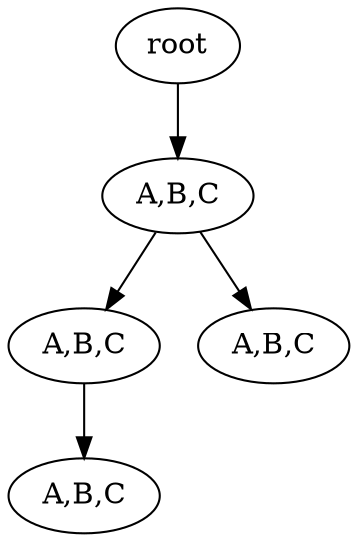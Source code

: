 strict digraph G {
	graph [name=G];
	0	 [label=root];
	1	 [label="A,B,C"];
	0 -> 1;
	2	 [label="A,B,C"];
	1 -> 2;
	3	 [label="A,B,C"];
	2 -> 3;
	4	 [label="A,B,C"];
	1 -> 4;
	
}